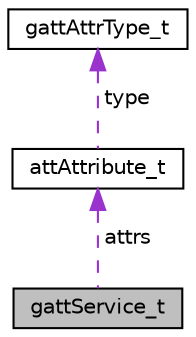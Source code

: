 digraph "gattService_t"
{
  edge [fontname="Helvetica",fontsize="10",labelfontname="Helvetica",labelfontsize="10"];
  node [fontname="Helvetica",fontsize="10",shape=record];
  Node1 [label="gattService_t",height=0.2,width=0.4,color="black", fillcolor="grey75", style="filled" fontcolor="black"];
  Node2 -> Node1 [dir="back",color="darkorchid3",fontsize="10",style="dashed",label=" attrs" ,fontname="Helvetica"];
  Node2 [label="attAttribute_t",height=0.2,width=0.4,color="black", fillcolor="white", style="filled",URL="$structatt_attribute__t.html"];
  Node3 -> Node2 [dir="back",color="darkorchid3",fontsize="10",style="dashed",label=" type" ,fontname="Helvetica"];
  Node3 [label="gattAttrType_t",height=0.2,width=0.4,color="black", fillcolor="white", style="filled",URL="$structgatt_attr_type__t.html"];
}
